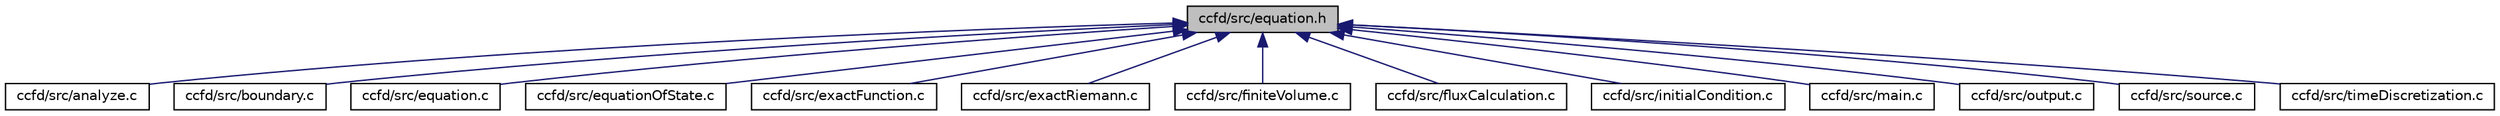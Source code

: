 digraph "ccfd/src/equation.h"
{
 // INTERACTIVE_SVG=YES
 // LATEX_PDF_SIZE
  edge [fontname="Helvetica",fontsize="10",labelfontname="Helvetica",labelfontsize="10"];
  node [fontname="Helvetica",fontsize="10",shape=record];
  Node1 [label="ccfd/src/equation.h",height=0.2,width=0.4,color="black", fillcolor="grey75", style="filled", fontcolor="black",tooltip=" "];
  Node1 -> Node2 [dir="back",color="midnightblue",fontsize="10",style="solid",fontname="Helvetica"];
  Node2 [label="ccfd/src/analyze.c",height=0.2,width=0.4,color="black", fillcolor="white", style="filled",URL="$analyze_8c.html",tooltip="Contains functions for analyzing flow results."];
  Node1 -> Node3 [dir="back",color="midnightblue",fontsize="10",style="solid",fontname="Helvetica"];
  Node3 [label="ccfd/src/boundary.c",height=0.2,width=0.4,color="black", fillcolor="white", style="filled",URL="$boundary_8c.html",tooltip="Contains the functions for initializing and applying boundary conditions."];
  Node1 -> Node4 [dir="back",color="midnightblue",fontsize="10",style="solid",fontname="Helvetica"];
  Node4 [label="ccfd/src/equation.c",height=0.2,width=0.4,color="black", fillcolor="white", style="filled",URL="$equation_8c.html",tooltip="Contains the function for initializing the physical constants."];
  Node1 -> Node5 [dir="back",color="midnightblue",fontsize="10",style="solid",fontname="Helvetica"];
  Node5 [label="ccfd/src/equationOfState.c",height=0.2,width=0.4,color="black", fillcolor="white", style="filled",URL="$equationOfState_8c.html",tooltip="Contains conversion functions between the different variable types."];
  Node1 -> Node6 [dir="back",color="midnightblue",fontsize="10",style="solid",fontname="Helvetica"];
  Node6 [label="ccfd/src/exactFunction.c",height=0.2,width=0.4,color="black", fillcolor="white", style="filled",URL="$exactFunction_8c.html",tooltip="Contains the exact function evaluation function."];
  Node1 -> Node7 [dir="back",color="midnightblue",fontsize="10",style="solid",fontname="Helvetica"];
  Node7 [label="ccfd/src/exactRiemann.c",height=0.2,width=0.4,color="black", fillcolor="white", style="filled",URL="$exactRiemann_8c.html",tooltip="Contains the function to calculate the exact Riemann flux."];
  Node1 -> Node8 [dir="back",color="midnightblue",fontsize="10",style="solid",fontname="Helvetica"];
  Node8 [label="ccfd/src/finiteVolume.c",height=0.2,width=0.4,color="black", fillcolor="white", style="filled",URL="$finiteVolume_8c.html",tooltip="Finite volume time derivative functions."];
  Node1 -> Node9 [dir="back",color="midnightblue",fontsize="10",style="solid",fontname="Helvetica"];
  Node9 [label="ccfd/src/fluxCalculation.c",height=0.2,width=0.4,color="black", fillcolor="white", style="filled",URL="$fluxCalculation_8c.html",tooltip="Contains the flux calculation functions."];
  Node1 -> Node10 [dir="back",color="midnightblue",fontsize="10",style="solid",fontname="Helvetica"];
  Node10 [label="ccfd/src/initialCondition.c",height=0.2,width=0.4,color="black", fillcolor="white", style="filled",URL="$initialCondition_8c.html",tooltip="Functions involving the initialization and application of initial conditions."];
  Node1 -> Node11 [dir="back",color="midnightblue",fontsize="10",style="solid",fontname="Helvetica"];
  Node11 [label="ccfd/src/main.c",height=0.2,width=0.4,color="black", fillcolor="white", style="filled",URL="$main_8c.html",tooltip="Contains the main function of ccfd"];
  Node1 -> Node12 [dir="back",color="midnightblue",fontsize="10",style="solid",fontname="Helvetica"];
  Node12 [label="ccfd/src/output.c",height=0.2,width=0.4,color="black", fillcolor="white", style="filled",URL="$output_8c.html",tooltip="Contains all functions used for writing flow solutions."];
  Node1 -> Node13 [dir="back",color="midnightblue",fontsize="10",style="solid",fontname="Helvetica"];
  Node13 [label="ccfd/src/source.c",height=0.2,width=0.4,color="black", fillcolor="white", style="filled",URL="$source_8c.html",tooltip="Contains the functions for initializing and evaluating the source term."];
  Node1 -> Node14 [dir="back",color="midnightblue",fontsize="10",style="solid",fontname="Helvetica"];
  Node14 [label="ccfd/src/timeDiscretization.c",height=0.2,width=0.4,color="black", fillcolor="white", style="filled",URL="$timeDiscretization_8c.html",tooltip="Contains the functions for performing the time stepping process."];
}

